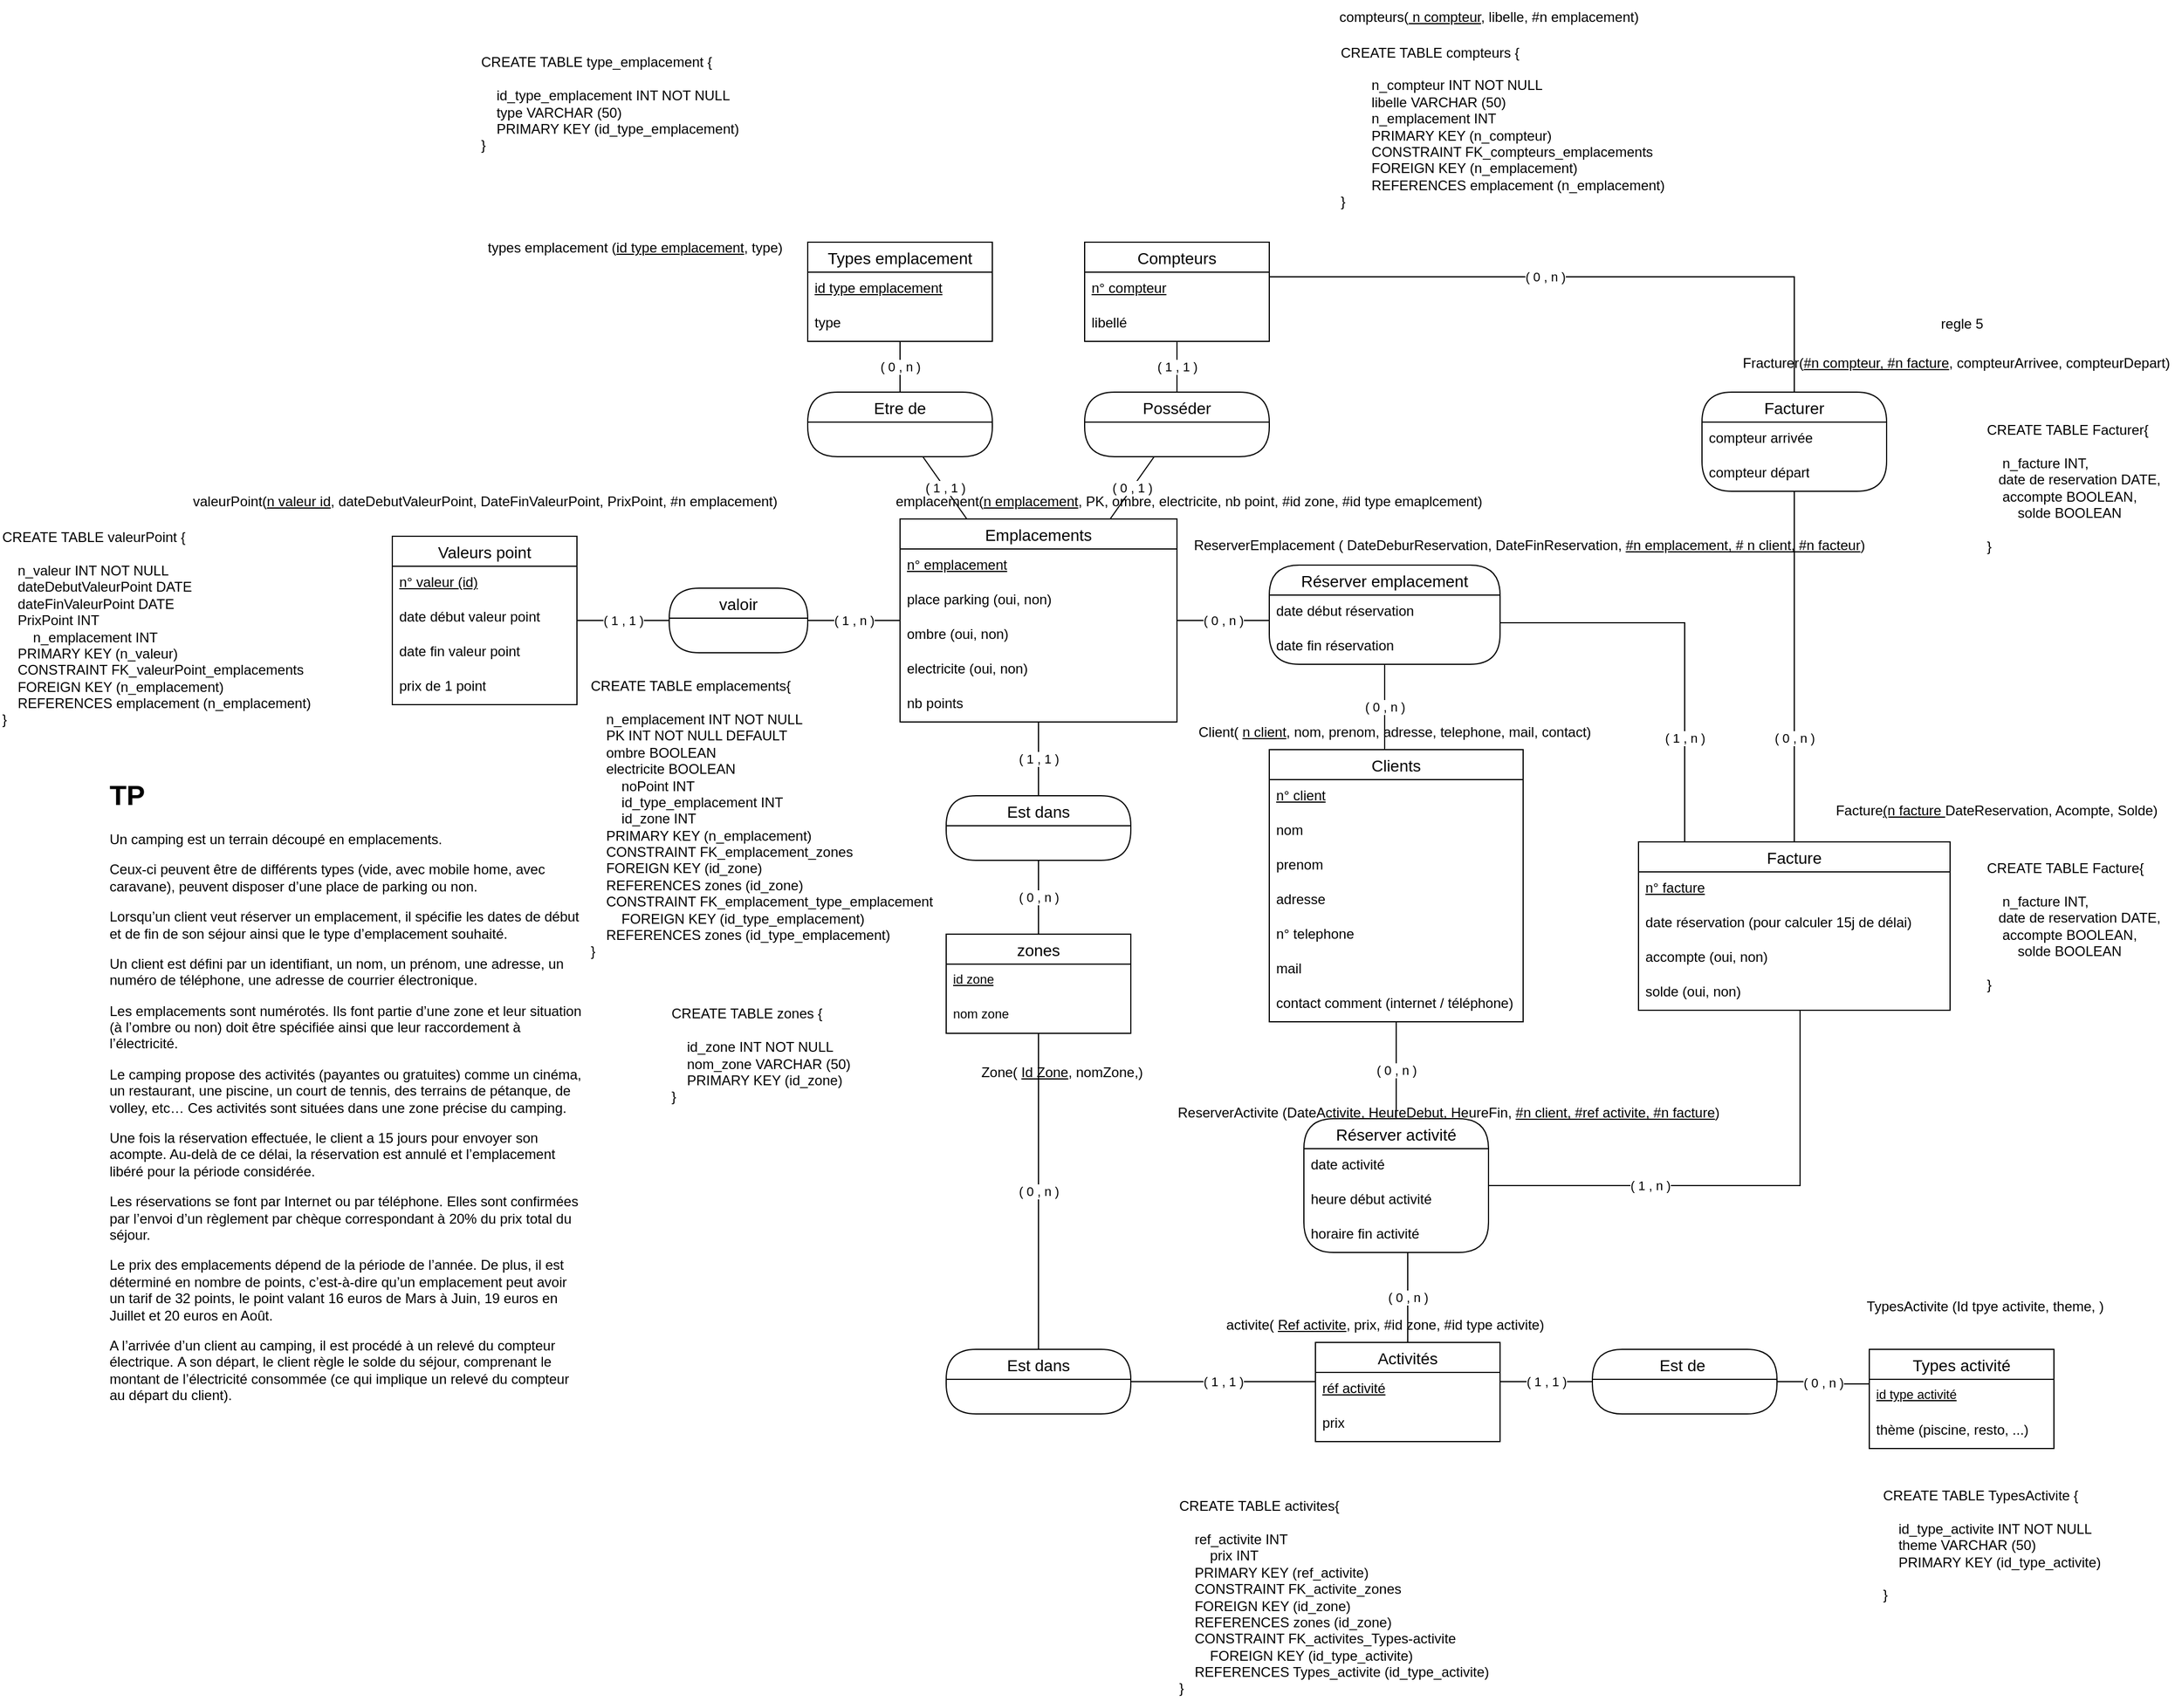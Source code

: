 <mxfile version="22.1.0" type="device">
  <diagram id="R2lEEEUBdFMjLlhIrx00" name="Page-1">
    <mxGraphModel dx="2449" dy="2944" grid="1" gridSize="10" guides="1" tooltips="1" connect="1" arrows="1" fold="1" page="1" pageScale="1" pageWidth="850" pageHeight="1100" math="0" shadow="0" extFonts="Permanent Marker^https://fonts.googleapis.com/css?family=Permanent+Marker">
      <root>
        <mxCell id="0" />
        <mxCell id="1" parent="0" />
        <mxCell id="9wew023Dm_hoK__L8LgA-1" value="Emplacements" style="swimlane;fontStyle=0;childLayout=stackLayout;horizontal=1;startSize=26;horizontalStack=0;resizeParent=1;resizeParentMax=0;resizeLast=0;collapsible=1;marginBottom=0;align=center;fontSize=14;" parent="1" vertex="1">
          <mxGeometry x="-360" y="-840" width="240" height="176" as="geometry" />
        </mxCell>
        <mxCell id="9wew023Dm_hoK__L8LgA-4" value="&lt;span&gt;n° emplacement&lt;/span&gt;" style="text;strokeColor=none;fillColor=none;spacingLeft=4;spacingRight=4;overflow=hidden;rotatable=0;points=[[0,0.5],[1,0.5]];portConstraint=eastwest;fontSize=12;whiteSpace=wrap;html=1;fontStyle=4" parent="9wew023Dm_hoK__L8LgA-1" vertex="1">
          <mxGeometry y="26" width="240" height="30" as="geometry" />
        </mxCell>
        <mxCell id="9wew023Dm_hoK__L8LgA-3" value="place parking (oui, non)" style="text;strokeColor=none;fillColor=none;spacingLeft=4;spacingRight=4;overflow=hidden;rotatable=0;points=[[0,0.5],[1,0.5]];portConstraint=eastwest;fontSize=12;whiteSpace=wrap;html=1;" parent="9wew023Dm_hoK__L8LgA-1" vertex="1">
          <mxGeometry y="56" width="240" height="30" as="geometry" />
        </mxCell>
        <mxCell id="9wew023Dm_hoK__L8LgA-60" value="ombre (oui, non)" style="text;strokeColor=none;fillColor=none;spacingLeft=4;spacingRight=4;overflow=hidden;rotatable=0;points=[[0,0.5],[1,0.5]];portConstraint=eastwest;fontSize=12;whiteSpace=wrap;html=1;" parent="9wew023Dm_hoK__L8LgA-1" vertex="1">
          <mxGeometry y="86" width="240" height="30" as="geometry" />
        </mxCell>
        <mxCell id="9wew023Dm_hoK__L8LgA-61" value="electricite (oui, non)" style="text;strokeColor=none;fillColor=none;spacingLeft=4;spacingRight=4;overflow=hidden;rotatable=0;points=[[0,0.5],[1,0.5]];portConstraint=eastwest;fontSize=12;whiteSpace=wrap;html=1;" parent="9wew023Dm_hoK__L8LgA-1" vertex="1">
          <mxGeometry y="116" width="240" height="30" as="geometry" />
        </mxCell>
        <mxCell id="9wew023Dm_hoK__L8LgA-121" value="nb points" style="text;strokeColor=none;fillColor=none;spacingLeft=4;spacingRight=4;overflow=hidden;rotatable=0;points=[[0,0.5],[1,0.5]];portConstraint=eastwest;fontSize=12;whiteSpace=wrap;html=1;" parent="9wew023Dm_hoK__L8LgA-1" vertex="1">
          <mxGeometry y="146" width="240" height="30" as="geometry" />
        </mxCell>
        <mxCell id="9wew023Dm_hoK__L8LgA-46" value="" style="group" parent="1" vertex="1" connectable="0">
          <mxGeometry x="-160" y="-800" width="450" height="376" as="geometry" />
        </mxCell>
        <mxCell id="9wew023Dm_hoK__L8LgA-34" value="Réserver emplacement" style="swimlane;fontStyle=0;childLayout=stackLayout;horizontal=1;startSize=26;horizontalStack=0;resizeParent=1;resizeParentMax=0;resizeLast=0;collapsible=1;marginBottom=0;align=center;fontSize=14;rounded=1;arcSize=50;" parent="9wew023Dm_hoK__L8LgA-46" vertex="1">
          <mxGeometry x="120" width="200" height="86" as="geometry" />
        </mxCell>
        <mxCell id="9wew023Dm_hoK__L8LgA-35" value="date début réservation" style="text;strokeColor=none;fillColor=none;spacingLeft=4;spacingRight=4;overflow=hidden;rotatable=0;points=[[0,0.5],[1,0.5]];portConstraint=eastwest;fontSize=12;whiteSpace=wrap;html=1;" parent="9wew023Dm_hoK__L8LgA-34" vertex="1">
          <mxGeometry y="26" width="200" height="30" as="geometry" />
        </mxCell>
        <mxCell id="9wew023Dm_hoK__L8LgA-36" value="date fin réservation" style="text;strokeColor=none;fillColor=none;spacingLeft=4;spacingRight=4;overflow=hidden;rotatable=0;points=[[0,0.5],[1,0.5]];portConstraint=eastwest;fontSize=12;whiteSpace=wrap;html=1;" parent="9wew023Dm_hoK__L8LgA-34" vertex="1">
          <mxGeometry y="56" width="200" height="30" as="geometry" />
        </mxCell>
        <mxCell id="9wew023Dm_hoK__L8LgA-44" value="" style="endArrow=none;html=1;rounded=0;endFill=0;edgeStyle=orthogonalEdgeStyle;" parent="9wew023Dm_hoK__L8LgA-46" source="9wew023Dm_hoK__L8LgA-34" target="9wew023Dm_hoK__L8LgA-52" edge="1">
          <mxGeometry relative="1" as="geometry">
            <mxPoint x="440" y="41" as="sourcePoint" />
            <mxPoint x="560" y="41" as="targetPoint" />
            <Array as="points">
              <mxPoint x="220" y="140" />
              <mxPoint x="220" y="140" />
            </Array>
          </mxGeometry>
        </mxCell>
        <mxCell id="9wew023Dm_hoK__L8LgA-45" value="( 0 , n )" style="edgeLabel;resizable=0;html=1;align=center;verticalAlign=middle;" parent="9wew023Dm_hoK__L8LgA-44" connectable="0" vertex="1">
          <mxGeometry relative="1" as="geometry" />
        </mxCell>
        <mxCell id="9wew023Dm_hoK__L8LgA-52" value="Clients" style="swimlane;fontStyle=0;childLayout=stackLayout;horizontal=1;startSize=26;horizontalStack=0;resizeParent=1;resizeParentMax=0;resizeLast=0;collapsible=1;marginBottom=0;align=center;fontSize=14;" parent="9wew023Dm_hoK__L8LgA-46" vertex="1">
          <mxGeometry x="120" y="160" width="220" height="236" as="geometry" />
        </mxCell>
        <mxCell id="9wew023Dm_hoK__L8LgA-53" value="&lt;u&gt;n° client&lt;/u&gt;" style="text;strokeColor=none;fillColor=none;spacingLeft=4;spacingRight=4;overflow=hidden;rotatable=0;points=[[0,0.5],[1,0.5]];portConstraint=eastwest;fontSize=12;whiteSpace=wrap;html=1;" parent="9wew023Dm_hoK__L8LgA-52" vertex="1">
          <mxGeometry y="26" width="220" height="30" as="geometry" />
        </mxCell>
        <mxCell id="9wew023Dm_hoK__L8LgA-54" value="nom" style="text;strokeColor=none;fillColor=none;spacingLeft=4;spacingRight=4;overflow=hidden;rotatable=0;points=[[0,0.5],[1,0.5]];portConstraint=eastwest;fontSize=12;whiteSpace=wrap;html=1;" parent="9wew023Dm_hoK__L8LgA-52" vertex="1">
          <mxGeometry y="56" width="220" height="30" as="geometry" />
        </mxCell>
        <mxCell id="9wew023Dm_hoK__L8LgA-55" value="prenom" style="text;strokeColor=none;fillColor=none;spacingLeft=4;spacingRight=4;overflow=hidden;rotatable=0;points=[[0,0.5],[1,0.5]];portConstraint=eastwest;fontSize=12;whiteSpace=wrap;html=1;" parent="9wew023Dm_hoK__L8LgA-52" vertex="1">
          <mxGeometry y="86" width="220" height="30" as="geometry" />
        </mxCell>
        <mxCell id="9wew023Dm_hoK__L8LgA-56" value="adresse" style="text;strokeColor=none;fillColor=none;spacingLeft=4;spacingRight=4;overflow=hidden;rotatable=0;points=[[0,0.5],[1,0.5]];portConstraint=eastwest;fontSize=12;whiteSpace=wrap;html=1;" parent="9wew023Dm_hoK__L8LgA-52" vertex="1">
          <mxGeometry y="116" width="220" height="30" as="geometry" />
        </mxCell>
        <mxCell id="9wew023Dm_hoK__L8LgA-57" value="n° telephone" style="text;strokeColor=none;fillColor=none;spacingLeft=4;spacingRight=4;overflow=hidden;rotatable=0;points=[[0,0.5],[1,0.5]];portConstraint=eastwest;fontSize=12;whiteSpace=wrap;html=1;" parent="9wew023Dm_hoK__L8LgA-52" vertex="1">
          <mxGeometry y="146" width="220" height="30" as="geometry" />
        </mxCell>
        <mxCell id="9wew023Dm_hoK__L8LgA-58" value="mail" style="text;strokeColor=none;fillColor=none;spacingLeft=4;spacingRight=4;overflow=hidden;rotatable=0;points=[[0,0.5],[1,0.5]];portConstraint=eastwest;fontSize=12;whiteSpace=wrap;html=1;" parent="9wew023Dm_hoK__L8LgA-52" vertex="1">
          <mxGeometry y="176" width="220" height="30" as="geometry" />
        </mxCell>
        <mxCell id="9wew023Dm_hoK__L8LgA-93" value="contact comment (internet / téléphone)" style="text;strokeColor=none;fillColor=none;spacingLeft=4;spacingRight=4;overflow=hidden;rotatable=0;points=[[0,0.5],[1,0.5]];portConstraint=eastwest;fontSize=12;whiteSpace=wrap;html=1;" parent="9wew023Dm_hoK__L8LgA-52" vertex="1">
          <mxGeometry y="206" width="220" height="30" as="geometry" />
        </mxCell>
        <mxCell id="Ju4gLzE2ykkS-6ZK5NAH-13" value="Client( &lt;u&gt;n client&lt;/u&gt;, nom, prenom, adresse, telephone, mail, contact)&amp;nbsp;" style="text;html=1;align=center;verticalAlign=middle;resizable=0;points=[];autosize=1;strokeColor=none;fillColor=none;" parent="9wew023Dm_hoK__L8LgA-46" vertex="1">
          <mxGeometry x="45" y="130" width="370" height="30" as="geometry" />
        </mxCell>
        <mxCell id="9wew023Dm_hoK__L8LgA-51" value="&lt;h1&gt;TP&lt;/h1&gt;&lt;p&gt;Un camping est un terrain découpé en emplacements.&amp;nbsp;&lt;/p&gt;&lt;p&gt;Ceux-ci peuvent être de&amp;nbsp;&lt;span style=&quot;background-color: initial;&quot;&gt;différents types (vide, avec mobile home, avec caravane), peuvent disposer d’une place de&amp;nbsp;&lt;/span&gt;&lt;span style=&quot;background-color: initial;&quot;&gt;parking ou non.&amp;nbsp;&lt;/span&gt;&lt;/p&gt;&lt;p&gt;&lt;span style=&quot;background-color: initial;&quot;&gt;Lorsqu’un client veut réserver un emplacement, il spécifie les dates de début et&amp;nbsp;&lt;/span&gt;&lt;span style=&quot;background-color: initial;&quot;&gt;de fin de son séjour ainsi que le type d’emplacement souhaité.&amp;nbsp;&lt;/span&gt;&lt;/p&gt;&lt;p&gt;&lt;span style=&quot;background-color: initial;&quot;&gt;Un client est défini par un&amp;nbsp;&lt;/span&gt;&lt;span style=&quot;background-color: initial;&quot;&gt;identifiant, un nom, un prénom, une adresse, un numéro de téléphone, une adresse de&amp;nbsp;&lt;/span&gt;&lt;span style=&quot;background-color: initial;&quot;&gt;courrier électronique.&lt;/span&gt;&lt;/p&gt;&lt;p&gt;Les emplacements sont numérotés. Ils font partie d’une zone et leur situation (à l’ombre ou&amp;nbsp;&lt;span style=&quot;background-color: initial;&quot;&gt;non) doit être spécifiée ainsi que leur raccordement à l’électricité.&lt;/span&gt;&lt;/p&gt;&lt;p&gt;Le camping propose des activités (payantes ou gratuites) comme un cinéma, un restaurant,&amp;nbsp;&lt;span style=&quot;background-color: initial;&quot;&gt;une piscine, un court de tennis, des terrains de pétanque, de volley, etc… Ces activités sont&amp;nbsp;&lt;/span&gt;&lt;span style=&quot;background-color: initial;&quot;&gt;situées dans une zone précise du camping.&lt;/span&gt;&lt;/p&gt;&lt;p&gt;Une fois la réservation effectuée, le client a 15 jours pour envoyer son acompte. Au-delà de&amp;nbsp;&lt;span style=&quot;background-color: initial;&quot;&gt;ce délai, la réservation est annulé et l’emplacement libéré pour la période considérée.&lt;/span&gt;&lt;/p&gt;&lt;p&gt;Les réservations se font par Internet ou par téléphone.&amp;nbsp;&lt;span style=&quot;background-color: initial;&quot;&gt;Elles sont confirmées par l’envoi&amp;nbsp;&lt;/span&gt;&lt;span style=&quot;background-color: initial;&quot;&gt;d’un règlement par chèque correspondant à 20% du prix total du séjour.&amp;nbsp;&lt;/span&gt;&lt;/p&gt;&lt;p&gt;&lt;span style=&quot;background-color: initial;&quot;&gt;Le prix des&amp;nbsp;&lt;/span&gt;&lt;span style=&quot;background-color: initial;&quot;&gt;emplacements dépend de la période de l’année. De plus, il est déterminé en nombre de points,&amp;nbsp;&lt;/span&gt;&lt;span style=&quot;background-color: initial;&quot;&gt;c’est-à-dire qu’un emplacement peut avoir un tarif de 32 points, le point valant 16 euros de Mars&amp;nbsp;&lt;/span&gt;&lt;span style=&quot;background-color: initial;&quot;&gt;à Juin, 19 euros en Juillet et 20 euros en Août.&amp;nbsp;&lt;/span&gt;&lt;/p&gt;&lt;p&gt;&lt;span style=&quot;background-color: initial;&quot;&gt;A l’arrivée d’un client au camping, il est procédé à un relevé du compteur électrique.&amp;nbsp;&lt;/span&gt;&lt;span style=&quot;background-color: initial;&quot;&gt;A son départ, le client règle le solde du séjour, comprenant le montant de l’électricité&amp;nbsp;&lt;/span&gt;&lt;span style=&quot;background-color: initial;&quot;&gt;consommée (ce qui implique un relevé du compteur au départ du client).&lt;/span&gt;&lt;/p&gt;" style="text;html=1;strokeColor=none;fillColor=none;spacing=5;spacingTop=-20;whiteSpace=wrap;overflow=hidden;rounded=0;" parent="1" vertex="1">
          <mxGeometry x="-1050" y="-620" width="420" height="560" as="geometry" />
        </mxCell>
        <mxCell id="9wew023Dm_hoK__L8LgA-90" value="" style="endArrow=none;html=1;rounded=0;endFill=0;edgeStyle=orthogonalEdgeStyle;" parent="1" source="9wew023Dm_hoK__L8LgA-84" target="9wew023Dm_hoK__L8LgA-52" edge="1">
          <mxGeometry relative="1" as="geometry">
            <mxPoint x="440" y="-100" as="sourcePoint" />
            <mxPoint x="650" y="-450" as="targetPoint" />
            <Array as="points">
              <mxPoint x="70" y="-380" />
              <mxPoint x="70" y="-380" />
            </Array>
          </mxGeometry>
        </mxCell>
        <mxCell id="9wew023Dm_hoK__L8LgA-91" value="( 0 , n )" style="edgeLabel;resizable=0;html=1;align=center;verticalAlign=middle;" parent="9wew023Dm_hoK__L8LgA-90" connectable="0" vertex="1">
          <mxGeometry relative="1" as="geometry" />
        </mxCell>
        <mxCell id="9wew023Dm_hoK__L8LgA-88" value="" style="endArrow=none;html=1;rounded=0;endFill=0;edgeStyle=orthogonalEdgeStyle;" parent="1" source="9wew023Dm_hoK__L8LgA-62" target="9wew023Dm_hoK__L8LgA-84" edge="1">
          <mxGeometry relative="1" as="geometry">
            <mxPoint y="-389" as="sourcePoint" />
            <mxPoint x="110" y="-400" as="targetPoint" />
            <Array as="points">
              <mxPoint x="80" y="-180" />
              <mxPoint x="80" y="-180" />
            </Array>
          </mxGeometry>
        </mxCell>
        <mxCell id="9wew023Dm_hoK__L8LgA-89" value="( 0 , n )" style="edgeLabel;resizable=0;html=1;align=center;verticalAlign=middle;" parent="9wew023Dm_hoK__L8LgA-88" connectable="0" vertex="1">
          <mxGeometry relative="1" as="geometry" />
        </mxCell>
        <mxCell id="9wew023Dm_hoK__L8LgA-122" value="" style="group" parent="1" vertex="1" connectable="0">
          <mxGeometry x="-640" y="-580" width="400" height="116" as="geometry" />
        </mxCell>
        <mxCell id="EqhUWCSmtZCHxCCWZ7Nj-1" value="Types emplacement" style="swimlane;fontStyle=0;childLayout=stackLayout;horizontal=1;startSize=26;horizontalStack=0;resizeParent=1;resizeParentMax=0;resizeLast=0;collapsible=1;marginBottom=0;align=center;fontSize=14;" parent="1" vertex="1">
          <mxGeometry x="-440" y="-1080" width="160" height="86" as="geometry" />
        </mxCell>
        <mxCell id="EqhUWCSmtZCHxCCWZ7Nj-2" value="&lt;u&gt;id type emplacement&lt;/u&gt;" style="text;strokeColor=none;fillColor=none;spacingLeft=4;spacingRight=4;overflow=hidden;rotatable=0;points=[[0,0.5],[1,0.5]];portConstraint=eastwest;fontSize=12;whiteSpace=wrap;html=1;" parent="EqhUWCSmtZCHxCCWZ7Nj-1" vertex="1">
          <mxGeometry y="26" width="160" height="30" as="geometry" />
        </mxCell>
        <mxCell id="EqhUWCSmtZCHxCCWZ7Nj-3" value="type" style="text;strokeColor=none;fillColor=none;spacingLeft=4;spacingRight=4;overflow=hidden;rotatable=0;points=[[0,0.5],[1,0.5]];portConstraint=eastwest;fontSize=12;whiteSpace=wrap;html=1;" parent="EqhUWCSmtZCHxCCWZ7Nj-1" vertex="1">
          <mxGeometry y="56" width="160" height="30" as="geometry" />
        </mxCell>
        <mxCell id="EqhUWCSmtZCHxCCWZ7Nj-5" value="" style="group" parent="1" vertex="1" connectable="0">
          <mxGeometry x="-410" y="-960" width="595" height="126" as="geometry" />
        </mxCell>
        <mxCell id="EqhUWCSmtZCHxCCWZ7Nj-6" value="Etre de" style="swimlane;fontStyle=0;childLayout=stackLayout;horizontal=1;startSize=26;horizontalStack=0;resizeParent=1;resizeParentMax=0;resizeLast=0;collapsible=1;marginBottom=0;align=center;fontSize=14;rounded=1;arcSize=50;" parent="EqhUWCSmtZCHxCCWZ7Nj-5" vertex="1">
          <mxGeometry x="-30" y="10" width="160" height="56" as="geometry" />
        </mxCell>
        <mxCell id="EqhUWCSmtZCHxCCWZ7Nj-27" value="" style="group" parent="EqhUWCSmtZCHxCCWZ7Nj-5" vertex="1" connectable="0">
          <mxGeometry x="90" y="10" width="505" height="116" as="geometry" />
        </mxCell>
        <mxCell id="EqhUWCSmtZCHxCCWZ7Nj-28" value="Posséder" style="swimlane;fontStyle=0;childLayout=stackLayout;horizontal=1;startSize=26;horizontalStack=0;resizeParent=1;resizeParentMax=0;resizeLast=0;collapsible=1;marginBottom=0;align=center;fontSize=14;rounded=1;arcSize=50;" parent="EqhUWCSmtZCHxCCWZ7Nj-27" vertex="1">
          <mxGeometry x="120" width="160" height="56" as="geometry" />
        </mxCell>
        <mxCell id="Ju4gLzE2ykkS-6ZK5NAH-1" value="emplacement(&lt;u&gt;n emplacement&lt;/u&gt;, PK, ombre, electricite, nb point, #id zone, #id type emaplcement)" style="text;html=1;align=center;verticalAlign=middle;resizable=0;points=[];autosize=1;strokeColor=none;fillColor=none;" parent="EqhUWCSmtZCHxCCWZ7Nj-27" vertex="1">
          <mxGeometry x="-55" y="80" width="530" height="30" as="geometry" />
        </mxCell>
        <mxCell id="EqhUWCSmtZCHxCCWZ7Nj-14" value="Compteurs" style="swimlane;fontStyle=0;childLayout=stackLayout;horizontal=1;startSize=26;horizontalStack=0;resizeParent=1;resizeParentMax=0;resizeLast=0;collapsible=1;marginBottom=0;align=center;fontSize=14;" parent="1" vertex="1">
          <mxGeometry x="-200" y="-1080" width="160" height="86" as="geometry" />
        </mxCell>
        <mxCell id="EqhUWCSmtZCHxCCWZ7Nj-15" value="n° compteur" style="text;strokeColor=none;fillColor=none;spacingLeft=4;spacingRight=4;overflow=hidden;rotatable=0;points=[[0,0.5],[1,0.5]];portConstraint=eastwest;fontSize=12;whiteSpace=wrap;html=1;fontStyle=4" parent="EqhUWCSmtZCHxCCWZ7Nj-14" vertex="1">
          <mxGeometry y="26" width="160" height="30" as="geometry" />
        </mxCell>
        <mxCell id="EqhUWCSmtZCHxCCWZ7Nj-114" value="libellé" style="text;strokeColor=none;fillColor=none;spacingLeft=4;spacingRight=4;overflow=hidden;rotatable=0;points=[[0,0.5],[1,0.5]];portConstraint=eastwest;fontSize=12;whiteSpace=wrap;html=1;fontStyle=0" parent="EqhUWCSmtZCHxCCWZ7Nj-14" vertex="1">
          <mxGeometry y="56" width="160" height="30" as="geometry" />
        </mxCell>
        <mxCell id="EqhUWCSmtZCHxCCWZ7Nj-32" value="" style="endArrow=none;html=1;rounded=0;endFill=0;" parent="1" source="EqhUWCSmtZCHxCCWZ7Nj-14" target="EqhUWCSmtZCHxCCWZ7Nj-28" edge="1">
          <mxGeometry relative="1" as="geometry">
            <mxPoint x="-80" y="-869" as="sourcePoint" />
            <mxPoint x="40" y="-869" as="targetPoint" />
          </mxGeometry>
        </mxCell>
        <mxCell id="EqhUWCSmtZCHxCCWZ7Nj-33" value="( 1 , 1 )" style="edgeLabel;resizable=0;html=1;align=center;verticalAlign=middle;" parent="EqhUWCSmtZCHxCCWZ7Nj-32" connectable="0" vertex="1">
          <mxGeometry relative="1" as="geometry" />
        </mxCell>
        <mxCell id="EqhUWCSmtZCHxCCWZ7Nj-34" value="" style="endArrow=none;html=1;rounded=0;endFill=0;" parent="1" source="EqhUWCSmtZCHxCCWZ7Nj-28" target="9wew023Dm_hoK__L8LgA-1" edge="1">
          <mxGeometry relative="1" as="geometry">
            <mxPoint x="200" y="-869" as="sourcePoint" />
            <mxPoint x="320" y="-869" as="targetPoint" />
          </mxGeometry>
        </mxCell>
        <mxCell id="EqhUWCSmtZCHxCCWZ7Nj-35" value="( 0 , 1 )" style="edgeLabel;resizable=0;html=1;align=center;verticalAlign=middle;" parent="EqhUWCSmtZCHxCCWZ7Nj-34" connectable="0" vertex="1">
          <mxGeometry relative="1" as="geometry" />
        </mxCell>
        <mxCell id="EqhUWCSmtZCHxCCWZ7Nj-36" value="Facture" style="swimlane;fontStyle=0;childLayout=stackLayout;horizontal=1;startSize=26;horizontalStack=0;resizeParent=1;resizeParentMax=0;resizeLast=0;collapsible=1;marginBottom=0;align=center;fontSize=14;" parent="1" vertex="1">
          <mxGeometry x="280" y="-560" width="270" height="146" as="geometry" />
        </mxCell>
        <mxCell id="EqhUWCSmtZCHxCCWZ7Nj-37" value="n° facture" style="text;strokeColor=none;fillColor=none;spacingLeft=4;spacingRight=4;overflow=hidden;rotatable=0;points=[[0,0.5],[1,0.5]];portConstraint=eastwest;fontSize=12;whiteSpace=wrap;html=1;fontStyle=4" parent="EqhUWCSmtZCHxCCWZ7Nj-36" vertex="1">
          <mxGeometry y="26" width="270" height="30" as="geometry" />
        </mxCell>
        <mxCell id="9wew023Dm_hoK__L8LgA-81" value="date réservation (pour calculer 15j de délai)" style="text;strokeColor=none;fillColor=none;spacingLeft=4;spacingRight=4;overflow=hidden;rotatable=0;points=[[0,0.5],[1,0.5]];portConstraint=eastwest;fontSize=12;whiteSpace=wrap;html=1;" parent="EqhUWCSmtZCHxCCWZ7Nj-36" vertex="1">
          <mxGeometry y="56" width="270" height="30" as="geometry" />
        </mxCell>
        <mxCell id="9wew023Dm_hoK__L8LgA-80" value="accompte (oui, non)" style="text;strokeColor=none;fillColor=none;spacingLeft=4;spacingRight=4;overflow=hidden;rotatable=0;points=[[0,0.5],[1,0.5]];portConstraint=eastwest;fontSize=12;whiteSpace=wrap;html=1;" parent="EqhUWCSmtZCHxCCWZ7Nj-36" vertex="1">
          <mxGeometry y="86" width="270" height="30" as="geometry" />
        </mxCell>
        <mxCell id="9wew023Dm_hoK__L8LgA-131" value="solde (oui, non)" style="text;strokeColor=none;fillColor=none;spacingLeft=4;spacingRight=4;overflow=hidden;rotatable=0;points=[[0,0.5],[1,0.5]];portConstraint=eastwest;fontSize=12;whiteSpace=wrap;html=1;" parent="EqhUWCSmtZCHxCCWZ7Nj-36" vertex="1">
          <mxGeometry y="116" width="270" height="30" as="geometry" />
        </mxCell>
        <mxCell id="EqhUWCSmtZCHxCCWZ7Nj-40" value="" style="endArrow=none;html=1;rounded=0;endFill=0;edgeStyle=elbowEdgeStyle;" parent="1" source="EqhUWCSmtZCHxCCWZ7Nj-36" target="9wew023Dm_hoK__L8LgA-34" edge="1">
          <mxGeometry relative="1" as="geometry">
            <mxPoint x="472" y="-1014" as="sourcePoint" />
            <mxPoint x="420" y="-899" as="targetPoint" />
            <Array as="points">
              <mxPoint x="320" y="-750" />
            </Array>
          </mxGeometry>
        </mxCell>
        <mxCell id="EqhUWCSmtZCHxCCWZ7Nj-41" value="( 1 , n )" style="edgeLabel;resizable=0;html=1;align=center;verticalAlign=middle;" parent="EqhUWCSmtZCHxCCWZ7Nj-40" connectable="0" vertex="1">
          <mxGeometry relative="1" as="geometry">
            <mxPoint y="85" as="offset" />
          </mxGeometry>
        </mxCell>
        <mxCell id="9wew023Dm_hoK__L8LgA-116" value="Valeurs point" style="swimlane;fontStyle=0;childLayout=stackLayout;horizontal=1;startSize=26;horizontalStack=0;resizeParent=1;resizeParentMax=0;resizeLast=0;collapsible=1;marginBottom=0;align=center;fontSize=14;" parent="1" vertex="1">
          <mxGeometry x="-800" y="-825" width="160" height="146" as="geometry" />
        </mxCell>
        <mxCell id="JdTP8LU_B-gPwE9BGfFV-1" value="n° valeur (id)" style="text;strokeColor=none;fillColor=none;spacingLeft=4;spacingRight=4;overflow=hidden;rotatable=0;points=[[0,0.5],[1,0.5]];portConstraint=eastwest;fontSize=12;whiteSpace=wrap;html=1;fontStyle=4" parent="9wew023Dm_hoK__L8LgA-116" vertex="1">
          <mxGeometry y="26" width="160" height="30" as="geometry" />
        </mxCell>
        <mxCell id="9wew023Dm_hoK__L8LgA-117" value="date début valeur point" style="text;strokeColor=none;fillColor=none;spacingLeft=4;spacingRight=4;overflow=hidden;rotatable=0;points=[[0,0.5],[1,0.5]];portConstraint=eastwest;fontSize=12;whiteSpace=wrap;html=1;" parent="9wew023Dm_hoK__L8LgA-116" vertex="1">
          <mxGeometry y="56" width="160" height="30" as="geometry" />
        </mxCell>
        <mxCell id="9wew023Dm_hoK__L8LgA-120" value="date fin valeur point" style="text;strokeColor=none;fillColor=none;spacingLeft=4;spacingRight=4;overflow=hidden;rotatable=0;points=[[0,0.5],[1,0.5]];portConstraint=eastwest;fontSize=12;whiteSpace=wrap;html=1;" parent="9wew023Dm_hoK__L8LgA-116" vertex="1">
          <mxGeometry y="86" width="160" height="30" as="geometry" />
        </mxCell>
        <mxCell id="9wew023Dm_hoK__L8LgA-119" value="prix de 1 point" style="text;strokeColor=none;fillColor=none;spacingLeft=4;spacingRight=4;overflow=hidden;rotatable=0;points=[[0,0.5],[1,0.5]];portConstraint=eastwest;fontSize=12;whiteSpace=wrap;html=1;" parent="9wew023Dm_hoK__L8LgA-116" vertex="1">
          <mxGeometry y="116" width="160" height="30" as="geometry" />
        </mxCell>
        <mxCell id="9wew023Dm_hoK__L8LgA-123" value="valoir" style="swimlane;fontStyle=0;childLayout=stackLayout;horizontal=1;startSize=26;horizontalStack=0;resizeParent=1;resizeParentMax=0;resizeLast=0;collapsible=1;marginBottom=0;align=center;fontSize=14;rounded=1;arcSize=50;" parent="1" vertex="1">
          <mxGeometry x="-560" y="-780" width="120" height="56" as="geometry" />
        </mxCell>
        <mxCell id="9wew023Dm_hoK__L8LgA-127" value="" style="endArrow=none;html=1;rounded=0;endFill=0;" parent="1" source="9wew023Dm_hoK__L8LgA-116" target="9wew023Dm_hoK__L8LgA-123" edge="1">
          <mxGeometry relative="1" as="geometry">
            <mxPoint x="-640" y="-599" as="sourcePoint" />
            <mxPoint x="-520" y="-599" as="targetPoint" />
          </mxGeometry>
        </mxCell>
        <mxCell id="9wew023Dm_hoK__L8LgA-128" value="( 1 , 1 )" style="edgeLabel;resizable=0;html=1;align=center;verticalAlign=middle;" parent="9wew023Dm_hoK__L8LgA-127" connectable="0" vertex="1">
          <mxGeometry relative="1" as="geometry" />
        </mxCell>
        <mxCell id="9wew023Dm_hoK__L8LgA-129" value="" style="endArrow=none;html=1;rounded=0;endFill=0;" parent="1" source="9wew023Dm_hoK__L8LgA-123" target="9wew023Dm_hoK__L8LgA-1" edge="1">
          <mxGeometry relative="1" as="geometry">
            <mxPoint x="-360" y="-539" as="sourcePoint" />
            <mxPoint x="-300" y="-830" as="targetPoint" />
          </mxGeometry>
        </mxCell>
        <mxCell id="9wew023Dm_hoK__L8LgA-130" value="( 1 , n )" style="edgeLabel;resizable=0;html=1;align=center;verticalAlign=middle;" parent="9wew023Dm_hoK__L8LgA-129" connectable="0" vertex="1">
          <mxGeometry relative="1" as="geometry" />
        </mxCell>
        <mxCell id="EqhUWCSmtZCHxCCWZ7Nj-10" value="" style="endArrow=none;html=1;rounded=0;endFill=0;" parent="1" source="EqhUWCSmtZCHxCCWZ7Nj-1" target="EqhUWCSmtZCHxCCWZ7Nj-6" edge="1">
          <mxGeometry relative="1" as="geometry">
            <mxPoint x="-330" y="-889" as="sourcePoint" />
            <mxPoint x="-210" y="-889" as="targetPoint" />
          </mxGeometry>
        </mxCell>
        <mxCell id="EqhUWCSmtZCHxCCWZ7Nj-11" value="( 0 , n )" style="edgeLabel;resizable=0;html=1;align=center;verticalAlign=middle;" parent="EqhUWCSmtZCHxCCWZ7Nj-10" connectable="0" vertex="1">
          <mxGeometry relative="1" as="geometry" />
        </mxCell>
        <mxCell id="EqhUWCSmtZCHxCCWZ7Nj-12" value="" style="endArrow=none;html=1;rounded=0;endFill=0;" parent="1" source="EqhUWCSmtZCHxCCWZ7Nj-6" target="9wew023Dm_hoK__L8LgA-1" edge="1">
          <mxGeometry relative="1" as="geometry">
            <mxPoint x="-50" y="-889" as="sourcePoint" />
            <mxPoint x="70" y="-889" as="targetPoint" />
          </mxGeometry>
        </mxCell>
        <mxCell id="EqhUWCSmtZCHxCCWZ7Nj-13" value="( 1 , 1 )" style="edgeLabel;resizable=0;html=1;align=center;verticalAlign=middle;" parent="EqhUWCSmtZCHxCCWZ7Nj-12" connectable="0" vertex="1">
          <mxGeometry relative="1" as="geometry" />
        </mxCell>
        <mxCell id="9wew023Dm_hoK__L8LgA-84" value="Réserver activité" style="swimlane;fontStyle=0;childLayout=stackLayout;horizontal=1;startSize=26;horizontalStack=0;resizeParent=1;resizeParentMax=0;resizeLast=0;collapsible=1;marginBottom=0;align=center;fontSize=14;rounded=1;arcSize=50;" parent="1" vertex="1">
          <mxGeometry x="-10" y="-320" width="160" height="116" as="geometry" />
        </mxCell>
        <mxCell id="9wew023Dm_hoK__L8LgA-85" value="date activité" style="text;strokeColor=none;fillColor=none;spacingLeft=4;spacingRight=4;overflow=hidden;rotatable=0;points=[[0,0.5],[1,0.5]];portConstraint=eastwest;fontSize=12;whiteSpace=wrap;html=1;" parent="9wew023Dm_hoK__L8LgA-84" vertex="1">
          <mxGeometry y="26" width="160" height="30" as="geometry" />
        </mxCell>
        <mxCell id="9wew023Dm_hoK__L8LgA-86" value="heure début activité" style="text;strokeColor=none;fillColor=none;spacingLeft=4;spacingRight=4;overflow=hidden;rotatable=0;points=[[0,0.5],[1,0.5]];portConstraint=eastwest;fontSize=12;whiteSpace=wrap;html=1;" parent="9wew023Dm_hoK__L8LgA-84" vertex="1">
          <mxGeometry y="56" width="160" height="30" as="geometry" />
        </mxCell>
        <mxCell id="EqhUWCSmtZCHxCCWZ7Nj-148" value="horaire fin activité" style="text;strokeColor=none;fillColor=none;spacingLeft=4;spacingRight=4;overflow=hidden;rotatable=0;points=[[0,0.5],[1,0.5]];portConstraint=eastwest;fontSize=12;whiteSpace=wrap;html=1;" parent="9wew023Dm_hoK__L8LgA-84" vertex="1">
          <mxGeometry y="86" width="160" height="30" as="geometry" />
        </mxCell>
        <mxCell id="9wew023Dm_hoK__L8LgA-62" value="Activités" style="swimlane;fontStyle=0;childLayout=stackLayout;horizontal=1;startSize=26;horizontalStack=0;resizeParent=1;resizeParentMax=0;resizeLast=0;collapsible=1;marginBottom=0;align=center;fontSize=14;" parent="1" vertex="1">
          <mxGeometry y="-126" width="160" height="86" as="geometry" />
        </mxCell>
        <mxCell id="JdTP8LU_B-gPwE9BGfFV-2" value="réf activité" style="text;strokeColor=none;fillColor=none;spacingLeft=4;spacingRight=4;overflow=hidden;rotatable=0;points=[[0,0.5],[1,0.5]];portConstraint=eastwest;fontSize=12;whiteSpace=wrap;html=1;fontStyle=4" parent="9wew023Dm_hoK__L8LgA-62" vertex="1">
          <mxGeometry y="26" width="160" height="30" as="geometry" />
        </mxCell>
        <mxCell id="9wew023Dm_hoK__L8LgA-64" value="prix" style="text;strokeColor=none;fillColor=none;spacingLeft=4;spacingRight=4;overflow=hidden;rotatable=0;points=[[0,0.5],[1,0.5]];portConstraint=eastwest;fontSize=12;whiteSpace=wrap;html=1;" parent="9wew023Dm_hoK__L8LgA-62" vertex="1">
          <mxGeometry y="56" width="160" height="30" as="geometry" />
        </mxCell>
        <mxCell id="EqhUWCSmtZCHxCCWZ7Nj-42" value="" style="endArrow=none;html=1;rounded=0;endFill=0;edgeStyle=elbowEdgeStyle;" parent="1" source="EqhUWCSmtZCHxCCWZ7Nj-36" target="9wew023Dm_hoK__L8LgA-84" edge="1">
          <mxGeometry relative="1" as="geometry">
            <mxPoint x="610" y="-508" as="sourcePoint" />
            <mxPoint x="450" y="-707" as="targetPoint" />
            <Array as="points">
              <mxPoint x="420" y="-380" />
            </Array>
          </mxGeometry>
        </mxCell>
        <mxCell id="EqhUWCSmtZCHxCCWZ7Nj-43" value="( 1 , n )" style="edgeLabel;resizable=0;html=1;align=center;verticalAlign=middle;" parent="EqhUWCSmtZCHxCCWZ7Nj-42" connectable="0" vertex="1">
          <mxGeometry relative="1" as="geometry">
            <mxPoint x="-71" as="offset" />
          </mxGeometry>
        </mxCell>
        <mxCell id="EqhUWCSmtZCHxCCWZ7Nj-85" style="edgeStyle=orthogonalEdgeStyle;shape=connector;rounded=0;orthogonalLoop=1;jettySize=auto;html=1;labelBackgroundColor=default;strokeColor=default;align=center;verticalAlign=middle;fontFamily=Helvetica;fontSize=11;fontColor=default;endArrow=none;endFill=0;" parent="1" source="EqhUWCSmtZCHxCCWZ7Nj-47" target="EqhUWCSmtZCHxCCWZ7Nj-14" edge="1">
          <mxGeometry relative="1" as="geometry">
            <mxPoint x="380" y="-1060" as="targetPoint" />
            <Array as="points">
              <mxPoint x="415" y="-1050" />
            </Array>
          </mxGeometry>
        </mxCell>
        <mxCell id="EqhUWCSmtZCHxCCWZ7Nj-87" value="( 0 , n )" style="edgeLabel;html=1;align=center;verticalAlign=middle;resizable=0;points=[[0,0,0,-30,0],[0,0,0,0,-10],[0,0,0,0,10],[0,0,0,30,0]];fontSize=11;fontFamily=Helvetica;fontColor=default;labelPosition=center;verticalLabelPosition=middle;" parent="EqhUWCSmtZCHxCCWZ7Nj-85" vertex="1" connectable="0">
          <mxGeometry relative="1" as="geometry">
            <mxPoint x="-39" as="offset" />
          </mxGeometry>
        </mxCell>
        <mxCell id="EqhUWCSmtZCHxCCWZ7Nj-47" value="Facturer" style="swimlane;fontStyle=0;childLayout=stackLayout;horizontal=1;startSize=26;horizontalStack=0;resizeParent=1;resizeParentMax=0;resizeLast=0;collapsible=1;marginBottom=0;align=center;fontSize=14;rounded=1;arcSize=50;" parent="1" vertex="1">
          <mxGeometry x="335" y="-950" width="160" height="86" as="geometry" />
        </mxCell>
        <mxCell id="9wew023Dm_hoK__L8LgA-37" value="compteur arrivée" style="text;strokeColor=none;fillColor=none;spacingLeft=4;spacingRight=4;overflow=hidden;rotatable=0;points=[[0,0.5],[1,0.5]];portConstraint=eastwest;fontSize=12;whiteSpace=wrap;html=1;" parent="EqhUWCSmtZCHxCCWZ7Nj-47" vertex="1">
          <mxGeometry y="26" width="160" height="30" as="geometry" />
        </mxCell>
        <mxCell id="9wew023Dm_hoK__L8LgA-132" value="compteur départ" style="text;strokeColor=none;fillColor=none;spacingLeft=4;spacingRight=4;overflow=hidden;rotatable=0;points=[[0,0.5],[1,0.5]];portConstraint=eastwest;fontSize=12;whiteSpace=wrap;html=1;" parent="EqhUWCSmtZCHxCCWZ7Nj-47" vertex="1">
          <mxGeometry y="56" width="160" height="30" as="geometry" />
        </mxCell>
        <mxCell id="EqhUWCSmtZCHxCCWZ7Nj-112" value="" style="endArrow=none;html=1;rounded=0;endFill=0;labelBackgroundColor=default;strokeColor=default;align=center;verticalAlign=middle;fontFamily=Helvetica;fontSize=11;fontColor=default;shape=connector;edgeStyle=orthogonalEdgeStyle;" parent="1" source="EqhUWCSmtZCHxCCWZ7Nj-36" target="EqhUWCSmtZCHxCCWZ7Nj-47" edge="1">
          <mxGeometry relative="1" as="geometry">
            <mxPoint x="470" y="-1070" as="sourcePoint" />
            <mxPoint x="590" y="-1070" as="targetPoint" />
            <Array as="points">
              <mxPoint x="415" y="-750" />
              <mxPoint x="415" y="-750" />
            </Array>
          </mxGeometry>
        </mxCell>
        <mxCell id="EqhUWCSmtZCHxCCWZ7Nj-113" value="( 0 , n )" style="edgeLabel;resizable=0;html=1;align=center;verticalAlign=middle;fontFamily=Helvetica;fontSize=11;fontColor=default;" parent="EqhUWCSmtZCHxCCWZ7Nj-112" connectable="0" vertex="1">
          <mxGeometry relative="1" as="geometry">
            <mxPoint y="62" as="offset" />
          </mxGeometry>
        </mxCell>
        <mxCell id="EqhUWCSmtZCHxCCWZ7Nj-131" value="zones" style="swimlane;fontStyle=0;childLayout=stackLayout;horizontal=1;startSize=26;horizontalStack=0;resizeParent=1;resizeParentMax=0;resizeLast=0;collapsible=1;marginBottom=0;align=center;fontSize=14;fontFamily=Helvetica;fontColor=default;" parent="1" vertex="1">
          <mxGeometry x="-320" y="-480" width="160" height="86" as="geometry" />
        </mxCell>
        <mxCell id="EqhUWCSmtZCHxCCWZ7Nj-132" value="&lt;u&gt;id zone&lt;/u&gt;" style="text;strokeColor=none;fillColor=none;spacingLeft=4;spacingRight=4;overflow=hidden;rotatable=0;points=[[0,0.5],[1,0.5]];portConstraint=eastwest;fontSize=11;whiteSpace=wrap;html=1;fontFamily=Helvetica;fontColor=default;" parent="EqhUWCSmtZCHxCCWZ7Nj-131" vertex="1">
          <mxGeometry y="26" width="160" height="30" as="geometry" />
        </mxCell>
        <mxCell id="EqhUWCSmtZCHxCCWZ7Nj-133" value="nom zone" style="text;strokeColor=none;fillColor=none;spacingLeft=4;spacingRight=4;overflow=hidden;rotatable=0;points=[[0,0.5],[1,0.5]];portConstraint=eastwest;fontSize=11;whiteSpace=wrap;html=1;fontFamily=Helvetica;fontColor=default;" parent="EqhUWCSmtZCHxCCWZ7Nj-131" vertex="1">
          <mxGeometry y="56" width="160" height="30" as="geometry" />
        </mxCell>
        <mxCell id="EqhUWCSmtZCHxCCWZ7Nj-135" value="Est dans" style="swimlane;fontStyle=0;childLayout=stackLayout;horizontal=1;startSize=26;horizontalStack=0;resizeParent=1;resizeParentMax=0;resizeLast=0;collapsible=1;marginBottom=0;align=center;fontSize=14;rounded=1;arcSize=50;fontFamily=Helvetica;fontColor=default;" parent="1" vertex="1">
          <mxGeometry x="-320" y="-600" width="160" height="56" as="geometry" />
        </mxCell>
        <mxCell id="EqhUWCSmtZCHxCCWZ7Nj-138" value="" style="endArrow=none;html=1;rounded=0;endFill=0;labelBackgroundColor=default;strokeColor=default;align=center;verticalAlign=middle;fontFamily=Helvetica;fontSize=11;fontColor=default;shape=connector;edgeStyle=orthogonalEdgeStyle;" parent="1" source="EqhUWCSmtZCHxCCWZ7Nj-135" target="9wew023Dm_hoK__L8LgA-1" edge="1">
          <mxGeometry relative="1" as="geometry">
            <mxPoint y="-360" as="sourcePoint" />
            <mxPoint x="120" y="-360" as="targetPoint" />
            <Array as="points" />
          </mxGeometry>
        </mxCell>
        <mxCell id="EqhUWCSmtZCHxCCWZ7Nj-139" value="( 1 , 1 )" style="edgeLabel;resizable=0;html=1;align=center;verticalAlign=middle;fontFamily=Helvetica;fontSize=11;fontColor=default;" parent="EqhUWCSmtZCHxCCWZ7Nj-138" connectable="0" vertex="1">
          <mxGeometry relative="1" as="geometry" />
        </mxCell>
        <mxCell id="EqhUWCSmtZCHxCCWZ7Nj-140" value="" style="endArrow=none;html=1;rounded=0;endFill=0;labelBackgroundColor=default;strokeColor=default;align=center;verticalAlign=middle;fontFamily=Helvetica;fontSize=11;fontColor=default;shape=connector;edgeStyle=orthogonalEdgeStyle;" parent="1" source="EqhUWCSmtZCHxCCWZ7Nj-131" target="EqhUWCSmtZCHxCCWZ7Nj-135" edge="1">
          <mxGeometry relative="1" as="geometry">
            <mxPoint x="-120" y="-425" as="sourcePoint" />
            <mxPoint x="-130" y="-380" as="targetPoint" />
            <Array as="points" />
          </mxGeometry>
        </mxCell>
        <mxCell id="EqhUWCSmtZCHxCCWZ7Nj-141" value="( 0 , n )" style="edgeLabel;resizable=0;html=1;align=center;verticalAlign=middle;fontFamily=Helvetica;fontSize=11;fontColor=default;" parent="EqhUWCSmtZCHxCCWZ7Nj-140" connectable="0" vertex="1">
          <mxGeometry relative="1" as="geometry" />
        </mxCell>
        <mxCell id="EqhUWCSmtZCHxCCWZ7Nj-143" value="" style="endArrow=none;html=1;rounded=0;endFill=0;labelBackgroundColor=default;strokeColor=default;align=center;verticalAlign=middle;fontFamily=Helvetica;fontSize=11;fontColor=default;shape=connector;edgeStyle=orthogonalEdgeStyle;" parent="1" source="EqhUWCSmtZCHxCCWZ7Nj-145" target="EqhUWCSmtZCHxCCWZ7Nj-131" edge="1">
          <mxGeometry relative="1" as="geometry">
            <mxPoint x="10" y="74" as="sourcePoint" />
            <mxPoint x="-120" y="-120" as="targetPoint" />
            <Array as="points" />
          </mxGeometry>
        </mxCell>
        <mxCell id="EqhUWCSmtZCHxCCWZ7Nj-144" value="( 0 , n )" style="edgeLabel;resizable=0;html=1;align=center;verticalAlign=middle;fontFamily=Helvetica;fontSize=11;fontColor=default;" parent="EqhUWCSmtZCHxCCWZ7Nj-143" connectable="0" vertex="1">
          <mxGeometry relative="1" as="geometry" />
        </mxCell>
        <mxCell id="EqhUWCSmtZCHxCCWZ7Nj-145" value="Est dans" style="swimlane;fontStyle=0;childLayout=stackLayout;horizontal=1;startSize=26;horizontalStack=0;resizeParent=1;resizeParentMax=0;resizeLast=0;collapsible=1;marginBottom=0;align=center;fontSize=14;rounded=1;arcSize=50;fontFamily=Helvetica;fontColor=default;" parent="1" vertex="1">
          <mxGeometry x="-320" y="-120" width="160" height="56" as="geometry" />
        </mxCell>
        <mxCell id="EqhUWCSmtZCHxCCWZ7Nj-146" value="" style="endArrow=none;html=1;rounded=0;endFill=0;labelBackgroundColor=default;strokeColor=default;align=center;verticalAlign=middle;fontFamily=Helvetica;fontSize=11;fontColor=default;shape=connector;edgeStyle=orthogonalEdgeStyle;" parent="1" source="9wew023Dm_hoK__L8LgA-62" target="EqhUWCSmtZCHxCCWZ7Nj-145" edge="1">
          <mxGeometry relative="1" as="geometry">
            <mxPoint x="-120" y="194" as="sourcePoint" />
            <mxPoint x="-120" y="54" as="targetPoint" />
            <Array as="points">
              <mxPoint x="-80" y="-92" />
              <mxPoint x="-80" y="-92" />
            </Array>
          </mxGeometry>
        </mxCell>
        <mxCell id="EqhUWCSmtZCHxCCWZ7Nj-147" value="( 1 , 1 )" style="edgeLabel;resizable=0;html=1;align=center;verticalAlign=middle;fontFamily=Helvetica;fontSize=11;fontColor=default;" parent="EqhUWCSmtZCHxCCWZ7Nj-146" connectable="0" vertex="1">
          <mxGeometry relative="1" as="geometry" />
        </mxCell>
        <mxCell id="EqhUWCSmtZCHxCCWZ7Nj-149" value="Types activité" style="swimlane;fontStyle=0;childLayout=stackLayout;horizontal=1;startSize=26;horizontalStack=0;resizeParent=1;resizeParentMax=0;resizeLast=0;collapsible=1;marginBottom=0;align=center;fontSize=14;fontFamily=Helvetica;fontColor=default;" parent="1" vertex="1">
          <mxGeometry x="480" y="-120" width="160" height="86" as="geometry" />
        </mxCell>
        <mxCell id="EqhUWCSmtZCHxCCWZ7Nj-150" value="&lt;u&gt;id type activité&lt;/u&gt;" style="text;strokeColor=none;fillColor=none;spacingLeft=4;spacingRight=4;overflow=hidden;rotatable=0;points=[[0,0.5],[1,0.5]];portConstraint=eastwest;fontSize=11;whiteSpace=wrap;html=1;fontFamily=Helvetica;fontColor=default;" parent="EqhUWCSmtZCHxCCWZ7Nj-149" vertex="1">
          <mxGeometry y="26" width="160" height="30" as="geometry" />
        </mxCell>
        <mxCell id="9wew023Dm_hoK__L8LgA-63" value="thème (piscine, resto, ...)" style="text;strokeColor=none;fillColor=none;spacingLeft=4;spacingRight=4;overflow=hidden;rotatable=0;points=[[0,0.5],[1,0.5]];portConstraint=eastwest;fontSize=12;whiteSpace=wrap;html=1;" parent="EqhUWCSmtZCHxCCWZ7Nj-149" vertex="1">
          <mxGeometry y="56" width="160" height="30" as="geometry" />
        </mxCell>
        <mxCell id="EqhUWCSmtZCHxCCWZ7Nj-154" value="Est de " style="swimlane;fontStyle=0;childLayout=stackLayout;horizontal=1;startSize=26;horizontalStack=0;resizeParent=1;resizeParentMax=0;resizeLast=0;collapsible=1;marginBottom=0;align=center;fontSize=14;rounded=1;arcSize=50;fontFamily=Helvetica;fontColor=default;" parent="1" vertex="1">
          <mxGeometry x="240" y="-120" width="160" height="56" as="geometry" />
        </mxCell>
        <mxCell id="EqhUWCSmtZCHxCCWZ7Nj-156" value="" style="endArrow=none;html=1;rounded=0;endFill=0;labelBackgroundColor=default;strokeColor=default;align=center;verticalAlign=middle;fontFamily=Helvetica;fontSize=11;fontColor=default;shape=connector;edgeStyle=orthogonalEdgeStyle;" parent="1" source="EqhUWCSmtZCHxCCWZ7Nj-154" target="9wew023Dm_hoK__L8LgA-62" edge="1">
          <mxGeometry relative="1" as="geometry">
            <mxPoint x="340" y="190" as="sourcePoint" />
            <mxPoint x="460" y="190" as="targetPoint" />
            <Array as="points">
              <mxPoint x="180" y="-92" />
              <mxPoint x="180" y="-92" />
            </Array>
          </mxGeometry>
        </mxCell>
        <mxCell id="EqhUWCSmtZCHxCCWZ7Nj-157" value="( 1&amp;nbsp;, 1 )" style="edgeLabel;resizable=0;html=1;align=center;verticalAlign=middle;fontFamily=Helvetica;fontSize=11;fontColor=default;" parent="EqhUWCSmtZCHxCCWZ7Nj-156" connectable="0" vertex="1">
          <mxGeometry relative="1" as="geometry" />
        </mxCell>
        <mxCell id="EqhUWCSmtZCHxCCWZ7Nj-158" value="" style="endArrow=none;html=1;rounded=0;endFill=0;labelBackgroundColor=default;strokeColor=default;align=center;verticalAlign=middle;fontFamily=Helvetica;fontSize=11;fontColor=default;shape=connector;edgeStyle=orthogonalEdgeStyle;" parent="1" source="EqhUWCSmtZCHxCCWZ7Nj-154" target="EqhUWCSmtZCHxCCWZ7Nj-149" edge="1">
          <mxGeometry relative="1" as="geometry">
            <mxPoint x="270" y="160" as="sourcePoint" />
            <mxPoint x="270" y="96" as="targetPoint" />
            <Array as="points">
              <mxPoint x="440" y="-92" />
              <mxPoint x="440" y="-90" />
            </Array>
          </mxGeometry>
        </mxCell>
        <mxCell id="EqhUWCSmtZCHxCCWZ7Nj-159" value="( 0 , n )" style="edgeLabel;resizable=0;html=1;align=center;verticalAlign=middle;fontFamily=Helvetica;fontSize=11;fontColor=default;" parent="EqhUWCSmtZCHxCCWZ7Nj-158" connectable="0" vertex="1">
          <mxGeometry relative="1" as="geometry" />
        </mxCell>
        <mxCell id="9wew023Dm_hoK__L8LgA-38" value="" style="endArrow=none;html=1;rounded=0;endFill=0;edgeStyle=orthogonalEdgeStyle;" parent="1" source="9wew023Dm_hoK__L8LgA-1" target="9wew023Dm_hoK__L8LgA-34" edge="1">
          <mxGeometry relative="1" as="geometry">
            <mxPoint y="-714" as="sourcePoint" />
            <mxPoint x="110" y="-725" as="targetPoint" />
            <Array as="points">
              <mxPoint x="-60" y="-752" />
              <mxPoint x="-60" y="-752" />
            </Array>
          </mxGeometry>
        </mxCell>
        <mxCell id="9wew023Dm_hoK__L8LgA-39" value="( 0 , n )" style="edgeLabel;resizable=0;html=1;align=center;verticalAlign=middle;" parent="9wew023Dm_hoK__L8LgA-38" connectable="0" vertex="1">
          <mxGeometry relative="1" as="geometry" />
        </mxCell>
        <mxCell id="Ju4gLzE2ykkS-6ZK5NAH-2" value="compteurs(&lt;u&gt; n compteur&lt;/u&gt;, libelle, #n emplacement)" style="text;html=1;align=center;verticalAlign=middle;resizable=0;points=[];autosize=1;strokeColor=none;fillColor=none;" parent="1" vertex="1">
          <mxGeometry x="10" y="-1290" width="280" height="30" as="geometry" />
        </mxCell>
        <mxCell id="Ju4gLzE2ykkS-6ZK5NAH-3" value="types emplacement (&lt;u&gt;id type emplacement&lt;/u&gt;, type)" style="text;html=1;align=center;verticalAlign=middle;resizable=0;points=[];autosize=1;strokeColor=none;fillColor=none;" parent="1" vertex="1">
          <mxGeometry x="-730" y="-1090" width="280" height="30" as="geometry" />
        </mxCell>
        <mxCell id="Ju4gLzE2ykkS-6ZK5NAH-4" value="Fracturer(&lt;u&gt;#n compteur, #n facture&lt;/u&gt;, compteurArrivee, compteurDepart)" style="text;html=1;align=center;verticalAlign=middle;resizable=0;points=[];autosize=1;strokeColor=none;fillColor=none;" parent="1" vertex="1">
          <mxGeometry x="360" y="-990" width="390" height="30" as="geometry" />
        </mxCell>
        <mxCell id="Ju4gLzE2ykkS-6ZK5NAH-6" value="valeurPoint(&lt;u&gt;n valeur id&lt;/u&gt;, dateDebutValeurPoint, DateFinValeurPoint, PrixPoint,&amp;nbsp;#n emplacement)" style="text;html=1;align=center;verticalAlign=middle;resizable=0;points=[];autosize=1;strokeColor=none;fillColor=none;" parent="1" vertex="1">
          <mxGeometry x="-985" y="-870" width="530" height="30" as="geometry" />
        </mxCell>
        <mxCell id="Ju4gLzE2ykkS-6ZK5NAH-7" value="Zone( &lt;u&gt;Id Zone&lt;/u&gt;, nomZone,)" style="text;html=1;align=center;verticalAlign=middle;resizable=0;points=[];autosize=1;strokeColor=none;fillColor=none;" parent="1" vertex="1">
          <mxGeometry x="-300" y="-375" width="160" height="30" as="geometry" />
        </mxCell>
        <mxCell id="Ju4gLzE2ykkS-6ZK5NAH-8" value="TypesActivite (Id tpye activite, theme, )" style="text;html=1;align=center;verticalAlign=middle;resizable=0;points=[];autosize=1;strokeColor=none;fillColor=none;" parent="1" vertex="1">
          <mxGeometry x="465" y="-172" width="230" height="30" as="geometry" />
        </mxCell>
        <mxCell id="Ju4gLzE2ykkS-6ZK5NAH-10" value="ReserverEmplacement ( DateDeburReservation, DateFinReservation, &lt;u&gt;#n emplacement, # n client, #n facteur&lt;/u&gt;)" style="text;html=1;align=center;verticalAlign=middle;resizable=0;points=[];autosize=1;strokeColor=none;fillColor=none;" parent="1" vertex="1">
          <mxGeometry x="-120" y="-832" width="610" height="30" as="geometry" />
        </mxCell>
        <mxCell id="Ju4gLzE2ykkS-6ZK5NAH-11" value="ReserverActivite (DateActivite, HeureDebut, HeureFin, &lt;u&gt;#n client, #ref activite, #n facture&lt;/u&gt;)" style="text;html=1;align=center;verticalAlign=middle;resizable=0;points=[];autosize=1;strokeColor=none;fillColor=none;" parent="1" vertex="1">
          <mxGeometry x="-130" y="-340" width="490" height="30" as="geometry" />
        </mxCell>
        <mxCell id="Ju4gLzE2ykkS-6ZK5NAH-12" value="Facture&lt;u&gt;(n facture &lt;/u&gt;DateReservation, Acompte, Solde)" style="text;html=1;align=center;verticalAlign=middle;resizable=0;points=[];autosize=1;strokeColor=none;fillColor=none;" parent="1" vertex="1">
          <mxGeometry x="440" y="-602" width="300" height="30" as="geometry" />
        </mxCell>
        <mxCell id="Ju4gLzE2ykkS-6ZK5NAH-9" value="activite( &lt;u&gt;Ref activite&lt;/u&gt;, prix, #id zone, #id type activite)" style="text;html=1;align=center;verticalAlign=middle;resizable=0;points=[];autosize=1;strokeColor=none;fillColor=none;" parent="1" vertex="1">
          <mxGeometry x="-20" y="-156" width="160" height="30" as="geometry" />
        </mxCell>
        <mxCell id="Ju4gLzE2ykkS-6ZK5NAH-15" value="regle 5" style="text;html=1;align=center;verticalAlign=middle;resizable=0;points=[];autosize=1;strokeColor=none;fillColor=none;" parent="1" vertex="1">
          <mxGeometry x="530" y="-1024" width="60" height="30" as="geometry" />
        </mxCell>
        <mxCell id="Ju4gLzE2ykkS-6ZK5NAH-66" value="CREATE TABLE compteurs {&lt;br&gt;&lt;br&gt;&lt;span style=&quot;white-space: pre;&quot;&gt;&#x9;&lt;/span&gt;n_compteur INT NOT NULL&lt;br&gt;&lt;span style=&quot;white-space: pre;&quot;&gt;&#x9;&lt;/span&gt;libelle VARCHAR (50)&lt;br&gt;&lt;span style=&quot;white-space: pre;&quot;&gt;&#x9;&lt;/span&gt;n_emplacement INT&lt;br&gt;&lt;span style=&quot;white-space: pre;&quot;&gt;&#x9;&lt;/span&gt;PRIMARY KEY (n_compteur)&lt;br&gt;&lt;span style=&quot;white-space: pre;&quot;&gt;&#x9;&lt;/span&gt;CONSTRAINT FK_compteurs_emplacements &lt;br&gt;&lt;span style=&quot;white-space: pre;&quot;&gt;&#x9;&lt;/span&gt;FOREIGN KEY (n_emplacement) &lt;br&gt;&lt;span style=&quot;white-space: pre;&quot;&gt;&#x9;&lt;/span&gt;REFERENCES emplacement (n_emplacement)&lt;br&gt;}" style="text;html=1;align=left;verticalAlign=middle;resizable=0;points=[];autosize=1;strokeColor=none;fillColor=none;" parent="1" vertex="1">
          <mxGeometry x="20" y="-1260" width="300" height="160" as="geometry" />
        </mxCell>
        <mxCell id="Ju4gLzE2ykkS-6ZK5NAH-67" value="CREATE TABLE type_emplacement {&lt;br&gt;&lt;br&gt;&lt;span style=&quot;&quot;&gt;&lt;span style=&quot;&quot;&gt;&amp;nbsp;&amp;nbsp;&amp;nbsp;&amp;nbsp;&lt;/span&gt;&lt;/span&gt;id_type_emplacement&amp;nbsp;INT NOT NULL&lt;br&gt;&lt;span style=&quot;&quot;&gt;&lt;span style=&quot;&quot;&gt;&amp;nbsp;&amp;nbsp;&amp;nbsp;&amp;nbsp;&lt;/span&gt;&lt;/span&gt;type&amp;nbsp;VARCHAR (50)&lt;br&gt;&lt;span style=&quot;&quot;&gt;&lt;span style=&quot;&quot;&gt;&amp;nbsp;&amp;nbsp;&amp;nbsp;&amp;nbsp;&lt;/span&gt;&lt;/span&gt;PRIMARY KEY (id_type_emplacement)&lt;br&gt;}" style="text;html=1;align=left;verticalAlign=middle;resizable=0;points=[];autosize=1;strokeColor=none;fillColor=none;" parent="1" vertex="1">
          <mxGeometry x="-725" y="-1250" width="250" height="100" as="geometry" />
        </mxCell>
        <mxCell id="Ju4gLzE2ykkS-6ZK5NAH-68" value="CREATE TABLE valeurPoint {&lt;br&gt;&lt;br&gt;&lt;span style=&quot;&quot;&gt;&lt;span style=&quot;&quot;&gt;&amp;nbsp;&amp;nbsp;&amp;nbsp;&amp;nbsp;&lt;/span&gt;&lt;/span&gt;n_valeur INT NOT NULL&lt;br&gt;&lt;span style=&quot;&quot;&gt;&lt;span style=&quot;&quot;&gt;&amp;nbsp;&amp;nbsp;&amp;nbsp;&amp;nbsp;&lt;/span&gt;&lt;/span&gt;dateDebutValeurPoint DATE&lt;br&gt;&lt;span style=&quot;&quot;&gt;&lt;span style=&quot;&quot;&gt;&amp;nbsp;&amp;nbsp;&amp;nbsp;&amp;nbsp;&lt;/span&gt;&lt;/span&gt;dateFinValeurPoint DATE&lt;br&gt;&lt;span style=&quot;&quot;&gt;&lt;span style=&quot;white-space: pre;&quot;&gt;&amp;nbsp;&amp;nbsp;&amp;nbsp;&amp;nbsp;PrixPoint&lt;/span&gt;&lt;/span&gt;&amp;nbsp;INT&lt;span style=&quot;white-space: pre;&quot;&gt;&#x9;&lt;/span&gt;&lt;br&gt;&lt;span style=&quot;white-space: pre;&quot;&gt;&#x9;&lt;/span&gt;n_emplacement INT&lt;br&gt;&lt;span style=&quot;&quot;&gt;&lt;span style=&quot;&quot;&gt;&amp;nbsp;&amp;nbsp;&amp;nbsp;&amp;nbsp;&lt;/span&gt;&lt;/span&gt;PRIMARY KEY (n_valeur)&lt;br&gt;&lt;span style=&quot;&quot;&gt;&lt;span style=&quot;&quot;&gt;&amp;nbsp;&amp;nbsp;&amp;nbsp;&amp;nbsp;&lt;/span&gt;&lt;/span&gt;CONSTRAINT FK_valeurPoint_emplacements &lt;br&gt;&lt;span style=&quot;&quot;&gt;&lt;span style=&quot;&quot;&gt;&amp;nbsp;&amp;nbsp;&amp;nbsp;&amp;nbsp;&lt;/span&gt;&lt;/span&gt;FOREIGN KEY (n_emplacement) &lt;br&gt;&lt;span style=&quot;&quot;&gt;&lt;span style=&quot;&quot;&gt;&amp;nbsp;&amp;nbsp;&amp;nbsp;&amp;nbsp;&lt;/span&gt;&lt;/span&gt;REFERENCES emplacement (n_emplacement)&lt;br&gt;}" style="text;html=1;align=left;verticalAlign=middle;resizable=0;points=[];autosize=1;strokeColor=none;fillColor=none;" parent="1" vertex="1">
          <mxGeometry x="-1140" y="-840" width="290" height="190" as="geometry" />
        </mxCell>
        <mxCell id="Ju4gLzE2ykkS-6ZK5NAH-70" value="CREATE TABLE zones {&lt;br&gt;&lt;br&gt;&lt;span style=&quot;&quot;&gt;&lt;span style=&quot;white-space: pre;&quot;&gt;&amp;nbsp;&amp;nbsp;&amp;nbsp;&amp;nbsp;&lt;/span&gt;&lt;/span&gt;id_zone INT NOT NULL&lt;br&gt;&lt;span style=&quot;&quot;&gt;&lt;span style=&quot;white-space: pre;&quot;&gt;&amp;nbsp;&amp;nbsp;&amp;nbsp;&amp;nbsp;&lt;/span&gt;&lt;/span&gt;nom_zone&amp;nbsp;VARCHAR (50)&lt;br&gt;&lt;span style=&quot;&quot;&gt;&lt;span style=&quot;white-space: pre;&quot;&gt;&amp;nbsp;&amp;nbsp;&amp;nbsp;&amp;nbsp;&lt;/span&gt;&lt;/span&gt;PRIMARY KEY (id_zone)&lt;br&gt;}" style="text;html=1;align=left;verticalAlign=middle;resizable=0;points=[];autosize=1;strokeColor=none;fillColor=none;" parent="1" vertex="1">
          <mxGeometry x="-560" y="-425" width="180" height="100" as="geometry" />
        </mxCell>
        <mxCell id="Ju4gLzE2ykkS-6ZK5NAH-71" value="CREATE TABLE emplacements{&lt;br&gt;&lt;br&gt;&lt;span style=&quot;&quot;&gt;&lt;span style=&quot;&quot;&gt;&amp;nbsp;&amp;nbsp;&amp;nbsp;&amp;nbsp;&lt;/span&gt;&lt;/span&gt;n_emplacement INT NOT NULL&lt;br&gt;&lt;span style=&quot;&quot;&gt;&lt;span style=&quot;&quot;&gt;&amp;nbsp;&amp;nbsp;&amp;nbsp;&amp;nbsp;&lt;/span&gt;&lt;/span&gt;PK INT NOT NULL DEFAULT&lt;br&gt;&lt;span style=&quot;&quot;&gt;&lt;span style=&quot;&quot;&gt;&amp;nbsp;&amp;nbsp;&amp;nbsp;&amp;nbsp;&lt;/span&gt;&lt;/span&gt;ombre BOOLEAN&lt;br&gt;&lt;span style=&quot;&quot;&gt;&lt;span style=&quot;&quot;&gt;&amp;nbsp;&amp;nbsp;&amp;nbsp;&amp;nbsp;&lt;/span&gt;&lt;/span&gt;electricite BOOLEAN&lt;br&gt;&lt;span style=&quot;white-space: pre;&quot;&gt;&#x9;&lt;/span&gt;noPoint INT&lt;br&gt;&lt;span style=&quot;white-space: pre;&quot;&gt;&#x9;&lt;/span&gt;id_type_emplacement INT&lt;br&gt;&lt;span style=&quot;white-space: pre;&quot;&gt;&#x9;&lt;/span&gt;id_zone INT&lt;br&gt;&lt;span style=&quot;&quot;&gt;&lt;span style=&quot;&quot;&gt;&amp;nbsp;&amp;nbsp;&amp;nbsp;&amp;nbsp;&lt;/span&gt;&lt;/span&gt;PRIMARY KEY (n_emplacement)&lt;br&gt;&lt;span style=&quot;&quot;&gt;&lt;span style=&quot;&quot;&gt;&amp;nbsp;&amp;nbsp;&amp;nbsp;&amp;nbsp;&lt;/span&gt;&lt;/span&gt;CONSTRAINT FK_emplacement_zones&lt;br&gt;&lt;span style=&quot;&quot;&gt;&lt;span style=&quot;&quot;&gt;&amp;nbsp;&amp;nbsp;&amp;nbsp;&amp;nbsp;&lt;/span&gt;&lt;/span&gt;FOREIGN KEY (id_zone) &lt;br&gt;&lt;span style=&quot;&quot;&gt;&lt;span style=&quot;&quot;&gt;&amp;nbsp;&amp;nbsp;&amp;nbsp;&amp;nbsp;&lt;/span&gt;&lt;/span&gt;REFERENCES zones (id_zone)&lt;br&gt;&lt;span style=&quot;&quot;&gt;&lt;span style=&quot;white-space: pre;&quot;&gt;&amp;nbsp;&amp;nbsp;&amp;nbsp;&amp;nbsp;&lt;/span&gt;&lt;/span&gt;CONSTRAINT FK_emplacement_type_emplacement&lt;br style=&quot;border-color: var(--border-color);&quot;&gt;&#x9;&lt;span style=&quot;white-space: pre;&quot;&gt;&#x9;&lt;/span&gt;FOREIGN KEY (id_type_emplacement)&lt;br style=&quot;border-color: var(--border-color);&quot;&gt;&lt;span style=&quot;border-color: var(--border-color);&quot;&gt;&lt;span style=&quot;white-space: pre;&quot;&gt;&amp;nbsp;&amp;nbsp;&amp;nbsp;&amp;nbsp;&lt;/span&gt;&lt;/span&gt;REFERENCES zones (id_type_emplacement)&lt;br&gt;}" style="text;html=1;align=left;verticalAlign=middle;resizable=0;points=[];autosize=1;strokeColor=none;fillColor=none;" parent="1" vertex="1">
          <mxGeometry x="-630" y="-710" width="320" height="260" as="geometry" />
        </mxCell>
        <mxCell id="Ju4gLzE2ykkS-6ZK5NAH-72" value="CREATE TABLE activites{&lt;br&gt;&lt;br&gt;&lt;span style=&quot;&quot;&gt;&lt;span style=&quot;&quot;&gt;&amp;nbsp;&amp;nbsp;&amp;nbsp;&amp;nbsp;&lt;/span&gt;&lt;/span&gt;ref_activite INT&amp;nbsp;&lt;br&gt;&lt;span style=&quot;white-space: pre;&quot;&gt;&#x9;&lt;/span&gt;prix INT&lt;br&gt;&lt;span style=&quot;&quot;&gt;&lt;span style=&quot;&quot;&gt;&amp;nbsp;&amp;nbsp;&amp;nbsp;&amp;nbsp;&lt;/span&gt;&lt;/span&gt;PRIMARY KEY (ref_activite)&lt;br&gt;&lt;span style=&quot;&quot;&gt;&lt;span style=&quot;&quot;&gt;&amp;nbsp;&amp;nbsp;&amp;nbsp;&amp;nbsp;&lt;/span&gt;&lt;/span&gt;CONSTRAINT FK_activite_zones&lt;br&gt;&lt;span style=&quot;&quot;&gt;&lt;span style=&quot;&quot;&gt;&amp;nbsp;&amp;nbsp;&amp;nbsp;&amp;nbsp;&lt;/span&gt;&lt;/span&gt;FOREIGN KEY (id_zone) &lt;br&gt;&lt;span style=&quot;&quot;&gt;&lt;span style=&quot;&quot;&gt;&amp;nbsp;&amp;nbsp;&amp;nbsp;&amp;nbsp;&lt;/span&gt;&lt;/span&gt;REFERENCES zones (id_zone)&lt;br&gt;&lt;span style=&quot;&quot;&gt;&lt;span style=&quot;white-space: pre;&quot;&gt;&amp;nbsp;&amp;nbsp;&amp;nbsp;&amp;nbsp;&lt;/span&gt;&lt;/span&gt;CONSTRAINT FK_activites_Types-activite&lt;br style=&quot;border-color: var(--border-color);&quot;&gt;&#x9;&lt;span style=&quot;white-space: pre;&quot;&gt;&#x9;&lt;/span&gt;FOREIGN KEY (id_type_activite)&lt;br style=&quot;border-color: var(--border-color);&quot;&gt;&lt;span style=&quot;border-color: var(--border-color);&quot;&gt;&lt;span style=&quot;white-space: pre;&quot;&gt;&amp;nbsp;&amp;nbsp;&amp;nbsp;&amp;nbsp;&lt;/span&gt;&lt;/span&gt;REFERENCES Types_activite (id_type_activite)&lt;br&gt;}" style="text;html=1;align=left;verticalAlign=middle;resizable=0;points=[];autosize=1;strokeColor=none;fillColor=none;" parent="1" vertex="1">
          <mxGeometry x="-120" width="290" height="190" as="geometry" />
        </mxCell>
        <mxCell id="Ju4gLzE2ykkS-6ZK5NAH-73" value="CREATE TABLE TypesActivite {&lt;br&gt;&lt;br&gt;&lt;span style=&quot;&quot;&gt;&lt;span style=&quot;&quot;&gt;&amp;nbsp;&amp;nbsp;&amp;nbsp;&amp;nbsp;&lt;/span&gt;&lt;/span&gt;id_type_activite INT NOT NULL&lt;br&gt;&lt;span style=&quot;&quot;&gt;&lt;span style=&quot;&quot;&gt;&amp;nbsp;&amp;nbsp;&amp;nbsp;&amp;nbsp;theme&lt;/span&gt;&lt;/span&gt;&amp;nbsp;VARCHAR (50)&lt;br&gt;&lt;span style=&quot;&quot;&gt;&lt;span style=&quot;&quot;&gt;&amp;nbsp;&amp;nbsp;&amp;nbsp;&amp;nbsp;&lt;/span&gt;&lt;/span&gt;PRIMARY KEY (id_type_activite)&lt;br&gt;&lt;span style=&quot;&quot;&gt;&lt;span style=&quot;white-space: pre;&quot;&gt;&amp;nbsp;&amp;nbsp;&amp;nbsp;&amp;nbsp;&lt;/span&gt;&lt;/span&gt;&lt;br&gt;}" style="text;html=1;align=left;verticalAlign=middle;resizable=0;points=[];autosize=1;strokeColor=none;fillColor=none;" parent="1" vertex="1">
          <mxGeometry x="490" y="-5" width="210" height="110" as="geometry" />
        </mxCell>
        <mxCell id="Ju4gLzE2ykkS-6ZK5NAH-74" value="CREATE TABLE Facture{&lt;br&gt;&lt;br&gt;&lt;span style=&quot;&quot;&gt;&lt;span style=&quot;&quot;&gt;&amp;nbsp; &amp;nbsp;&amp;nbsp;&lt;/span&gt;&lt;/span&gt;n_facture INT,&lt;br&gt;&lt;span style=&quot;&quot;&gt;&lt;span style=&quot;&quot;&gt;&amp;nbsp; &amp;nbsp;date de reservation&lt;/span&gt;&lt;/span&gt;&amp;nbsp;DATE,&lt;br&gt;&lt;span style=&quot;&quot;&gt;&lt;span style=&quot;&quot;&gt;&amp;nbsp; &amp;nbsp;&amp;nbsp;&lt;/span&gt;&lt;/span&gt;accompte BOOLEAN,&lt;br&gt;&lt;span style=&quot;white-space: pre;&quot;&gt;&#x9;&lt;/span&gt;solde BOOLEAN&lt;br&gt;&lt;span style=&quot;&quot;&gt;&lt;span style=&quot;&quot;&gt;&amp;nbsp;&amp;nbsp;&amp;nbsp;&amp;nbsp;&lt;/span&gt;&lt;/span&gt;&lt;br&gt;}" style="text;html=1;align=left;verticalAlign=middle;resizable=0;points=[];autosize=1;strokeColor=none;fillColor=none;" parent="1" vertex="1">
          <mxGeometry x="580" y="-552" width="170" height="130" as="geometry" />
        </mxCell>
        <mxCell id="Ju4gLzE2ykkS-6ZK5NAH-75" value="CREATE TABLE Facturer{&lt;br&gt;&lt;br&gt;&lt;span style=&quot;&quot;&gt;&lt;span style=&quot;&quot;&gt;&amp;nbsp; &amp;nbsp;&amp;nbsp;&lt;/span&gt;&lt;/span&gt;n_facture INT,&lt;br&gt;&lt;span style=&quot;&quot;&gt;&lt;span style=&quot;&quot;&gt;&amp;nbsp; &amp;nbsp;date de reservation&lt;/span&gt;&lt;/span&gt;&amp;nbsp;DATE,&lt;br&gt;&lt;span style=&quot;&quot;&gt;&lt;span style=&quot;&quot;&gt;&amp;nbsp; &amp;nbsp;&amp;nbsp;&lt;/span&gt;&lt;/span&gt;accompte BOOLEAN,&lt;br&gt;&lt;span style=&quot;white-space: pre;&quot;&gt;&#x9;&lt;/span&gt;solde BOOLEAN&lt;br&gt;&lt;span style=&quot;&quot;&gt;&lt;span style=&quot;&quot;&gt;&amp;nbsp;&amp;nbsp;&amp;nbsp;&amp;nbsp;&lt;/span&gt;&lt;/span&gt;&lt;br&gt;}" style="text;html=1;align=left;verticalAlign=middle;resizable=0;points=[];autosize=1;strokeColor=none;fillColor=none;" parent="1" vertex="1">
          <mxGeometry x="580" y="-932" width="170" height="130" as="geometry" />
        </mxCell>
      </root>
    </mxGraphModel>
  </diagram>
</mxfile>
